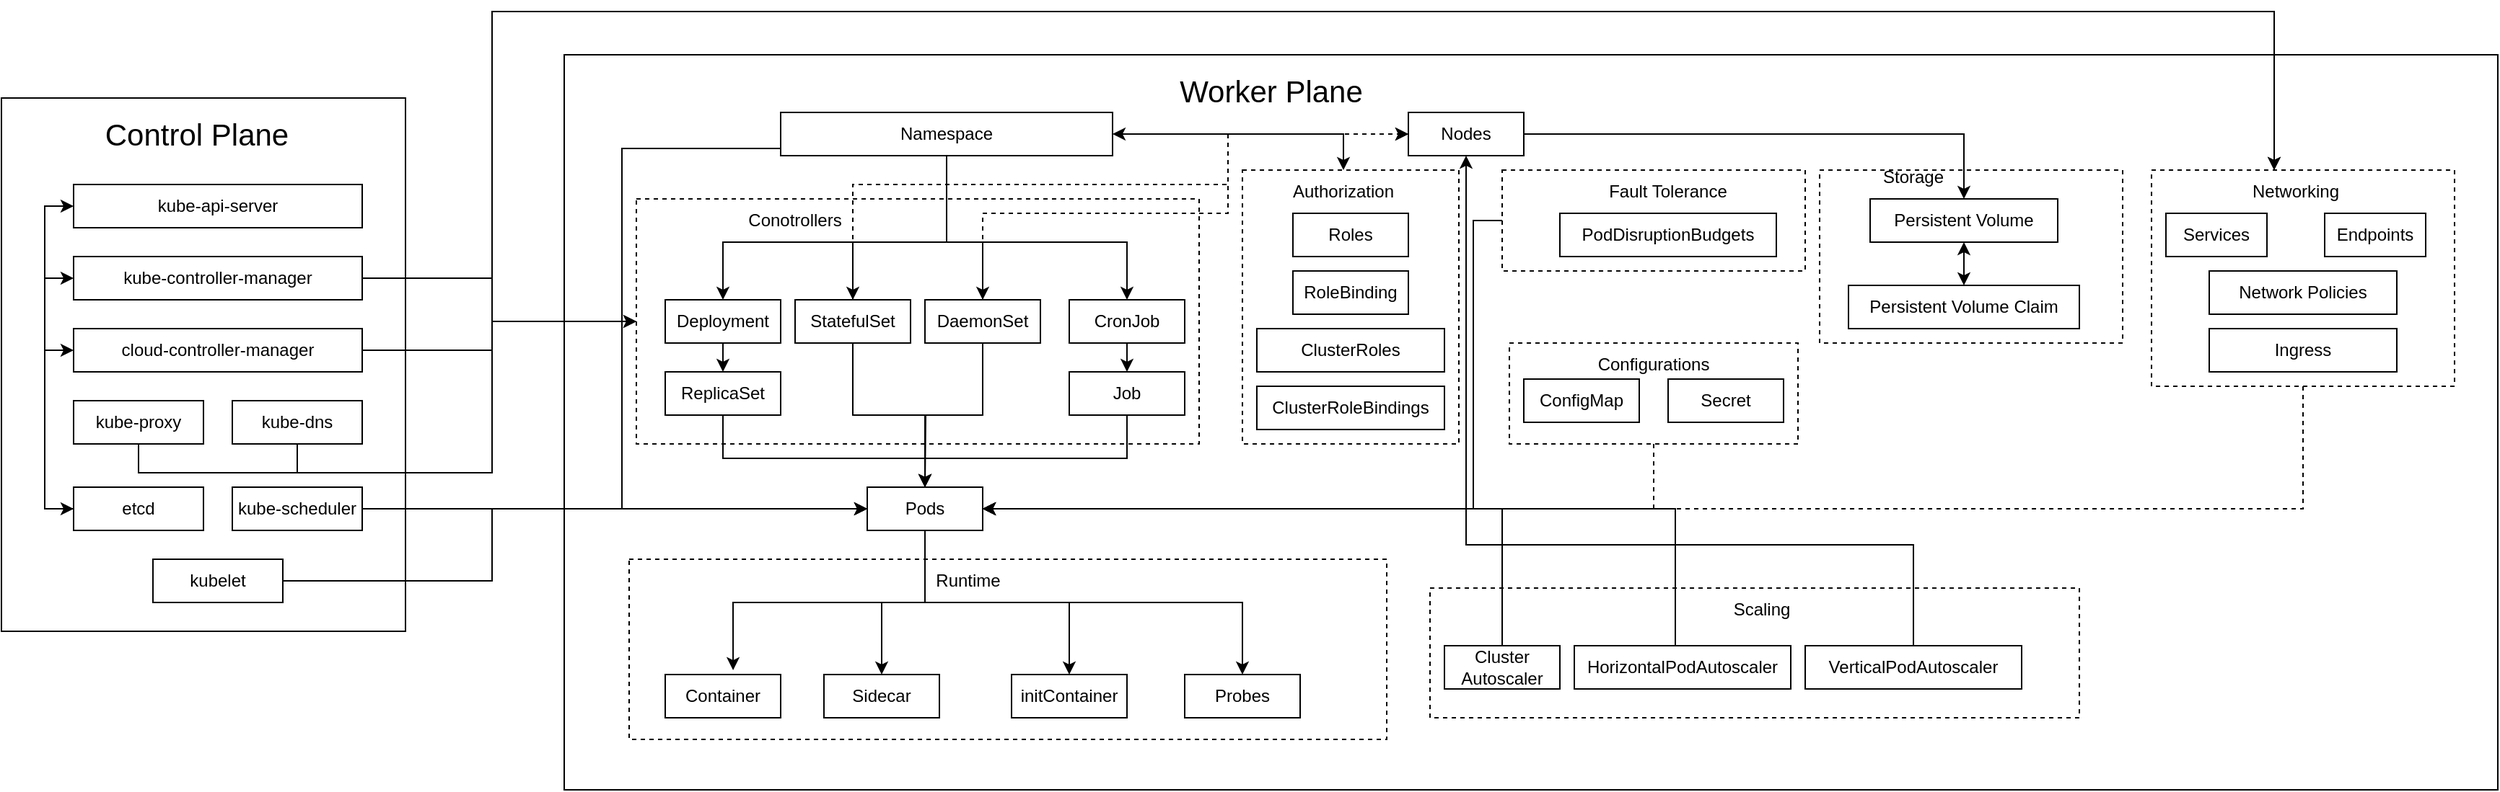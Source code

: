 <mxfile version="21.7.2" type="device">
  <diagram name="Page-1" id="p03gnZshj69oHEGK2yCF">
    <mxGraphModel dx="1804" dy="1722" grid="1" gridSize="10" guides="1" tooltips="1" connect="1" arrows="1" fold="1" page="1" pageScale="1" pageWidth="850" pageHeight="1100" math="0" shadow="0">
      <root>
        <mxCell id="0" />
        <mxCell id="1" parent="0" />
        <mxCell id="ljSAuXmUNwxbx2FRJAMX-12" value="" style="rounded=0;whiteSpace=wrap;html=1;" parent="1" vertex="1">
          <mxGeometry x="380" width="1340" height="510" as="geometry" />
        </mxCell>
        <mxCell id="ljSAuXmUNwxbx2FRJAMX-68" value="" style="rounded=0;whiteSpace=wrap;html=1;dashed=1;" parent="1" vertex="1">
          <mxGeometry x="430" y="100" width="390" height="170" as="geometry" />
        </mxCell>
        <mxCell id="ljSAuXmUNwxbx2FRJAMX-65" value="" style="rounded=0;whiteSpace=wrap;html=1;dashed=1;" parent="1" vertex="1">
          <mxGeometry x="425" y="350" width="525" height="125" as="geometry" />
        </mxCell>
        <mxCell id="ljSAuXmUNwxbx2FRJAMX-63" value="" style="rounded=0;whiteSpace=wrap;html=1;dashed=1;" parent="1" vertex="1">
          <mxGeometry x="1250" y="80" width="210" height="120" as="geometry" />
        </mxCell>
        <mxCell id="ljCUjwwDBVnxh_8UBwRJ-18" style="edgeStyle=orthogonalEdgeStyle;rounded=0;orthogonalLoop=1;jettySize=auto;html=1;exitX=0.5;exitY=1;exitDx=0;exitDy=0;entryX=1;entryY=0.5;entryDx=0;entryDy=0;dashed=1;" edge="1" parent="1" source="ljSAuXmUNwxbx2FRJAMX-61" target="ljSAuXmUNwxbx2FRJAMX-21">
          <mxGeometry relative="1" as="geometry" />
        </mxCell>
        <mxCell id="ljSAuXmUNwxbx2FRJAMX-61" value="" style="rounded=0;whiteSpace=wrap;html=1;dashed=1;" parent="1" vertex="1">
          <mxGeometry x="1035" y="200" width="200" height="70" as="geometry" />
        </mxCell>
        <mxCell id="ljSAuXmUNwxbx2FRJAMX-1" value="C" style="rounded=0;whiteSpace=wrap;html=1;" parent="1" vertex="1">
          <mxGeometry x="-10" y="30" width="280" height="370" as="geometry" />
        </mxCell>
        <mxCell id="ljSAuXmUNwxbx2FRJAMX-2" value="kube-api-server" style="rounded=0;whiteSpace=wrap;html=1;" parent="1" vertex="1">
          <mxGeometry x="40" y="90" width="200" height="30" as="geometry" />
        </mxCell>
        <mxCell id="ljCUjwwDBVnxh_8UBwRJ-32" style="edgeStyle=orthogonalEdgeStyle;rounded=0;orthogonalLoop=1;jettySize=auto;html=1;exitX=0.5;exitY=1;exitDx=0;exitDy=0;entryX=0.25;entryY=0;entryDx=0;entryDy=0;" edge="1" parent="1" source="ljSAuXmUNwxbx2FRJAMX-4" target="ljCUjwwDBVnxh_8UBwRJ-15">
          <mxGeometry relative="1" as="geometry">
            <Array as="points">
              <mxPoint x="195" y="290" />
              <mxPoint x="330" y="290" />
              <mxPoint x="330" y="-30" />
              <mxPoint x="1565" y="-30" />
            </Array>
          </mxGeometry>
        </mxCell>
        <mxCell id="ljSAuXmUNwxbx2FRJAMX-4" value="kube-dns" style="rounded=0;whiteSpace=wrap;html=1;" parent="1" vertex="1">
          <mxGeometry x="150" y="240" width="90" height="30" as="geometry" />
        </mxCell>
        <mxCell id="ljSAuXmUNwxbx2FRJAMX-5" value="kube-scheduler" style="rounded=0;whiteSpace=wrap;html=1;" parent="1" vertex="1">
          <mxGeometry x="150" y="300" width="90" height="30" as="geometry" />
        </mxCell>
        <mxCell id="ljSAuXmUNwxbx2FRJAMX-37" style="edgeStyle=orthogonalEdgeStyle;rounded=0;orthogonalLoop=1;jettySize=auto;html=1;exitX=1;exitY=0.5;exitDx=0;exitDy=0;entryX=0;entryY=0.5;entryDx=0;entryDy=0;" parent="1" source="ljSAuXmUNwxbx2FRJAMX-5" target="ljSAuXmUNwxbx2FRJAMX-21" edge="1">
          <mxGeometry relative="1" as="geometry">
            <Array as="points">
              <mxPoint x="240" y="315" />
            </Array>
          </mxGeometry>
        </mxCell>
        <mxCell id="ljCUjwwDBVnxh_8UBwRJ-31" style="edgeStyle=orthogonalEdgeStyle;rounded=0;orthogonalLoop=1;jettySize=auto;html=1;exitX=0.5;exitY=1;exitDx=0;exitDy=0;entryX=0.25;entryY=0;entryDx=0;entryDy=0;" edge="1" parent="1" source="ljSAuXmUNwxbx2FRJAMX-6" target="ljCUjwwDBVnxh_8UBwRJ-15">
          <mxGeometry relative="1" as="geometry">
            <Array as="points">
              <mxPoint x="85" y="290" />
              <mxPoint x="330" y="290" />
              <mxPoint x="330" y="-30" />
              <mxPoint x="1565" y="-30" />
            </Array>
          </mxGeometry>
        </mxCell>
        <mxCell id="ljSAuXmUNwxbx2FRJAMX-6" value="kube-proxy" style="rounded=0;whiteSpace=wrap;html=1;" parent="1" vertex="1">
          <mxGeometry x="40" y="240" width="90" height="30" as="geometry" />
        </mxCell>
        <mxCell id="ljCUjwwDBVnxh_8UBwRJ-27" style="edgeStyle=orthogonalEdgeStyle;rounded=0;orthogonalLoop=1;jettySize=auto;html=1;exitX=0;exitY=0.5;exitDx=0;exitDy=0;entryX=0;entryY=0.5;entryDx=0;entryDy=0;" edge="1" parent="1" source="ljSAuXmUNwxbx2FRJAMX-7" target="ljSAuXmUNwxbx2FRJAMX-8">
          <mxGeometry relative="1" as="geometry" />
        </mxCell>
        <mxCell id="ljCUjwwDBVnxh_8UBwRJ-28" style="edgeStyle=orthogonalEdgeStyle;rounded=0;orthogonalLoop=1;jettySize=auto;html=1;exitX=0;exitY=0.5;exitDx=0;exitDy=0;entryX=0;entryY=0.5;entryDx=0;entryDy=0;" edge="1" parent="1" source="ljSAuXmUNwxbx2FRJAMX-7" target="ljSAuXmUNwxbx2FRJAMX-9">
          <mxGeometry relative="1" as="geometry" />
        </mxCell>
        <mxCell id="ljCUjwwDBVnxh_8UBwRJ-30" style="edgeStyle=orthogonalEdgeStyle;rounded=0;orthogonalLoop=1;jettySize=auto;html=1;exitX=0;exitY=0.5;exitDx=0;exitDy=0;entryX=0;entryY=0.5;entryDx=0;entryDy=0;startArrow=classic;startFill=1;" edge="1" parent="1" source="ljSAuXmUNwxbx2FRJAMX-7" target="ljSAuXmUNwxbx2FRJAMX-2">
          <mxGeometry relative="1" as="geometry" />
        </mxCell>
        <mxCell id="ljSAuXmUNwxbx2FRJAMX-7" value="etcd" style="rounded=0;whiteSpace=wrap;html=1;" parent="1" vertex="1">
          <mxGeometry x="40" y="300" width="90" height="30" as="geometry" />
        </mxCell>
        <mxCell id="ljCUjwwDBVnxh_8UBwRJ-25" style="edgeStyle=orthogonalEdgeStyle;rounded=0;orthogonalLoop=1;jettySize=auto;html=1;exitX=1;exitY=0.5;exitDx=0;exitDy=0;entryX=0;entryY=0.5;entryDx=0;entryDy=0;" edge="1" parent="1" source="ljSAuXmUNwxbx2FRJAMX-8" target="ljSAuXmUNwxbx2FRJAMX-68">
          <mxGeometry relative="1" as="geometry">
            <Array as="points">
              <mxPoint x="330" y="155" />
              <mxPoint x="330" y="185" />
            </Array>
          </mxGeometry>
        </mxCell>
        <mxCell id="ljSAuXmUNwxbx2FRJAMX-8" value="kube-controller-manager" style="rounded=0;whiteSpace=wrap;html=1;" parent="1" vertex="1">
          <mxGeometry x="40" y="140" width="200" height="30" as="geometry" />
        </mxCell>
        <mxCell id="ljCUjwwDBVnxh_8UBwRJ-26" style="edgeStyle=orthogonalEdgeStyle;rounded=0;orthogonalLoop=1;jettySize=auto;html=1;exitX=1;exitY=0.5;exitDx=0;exitDy=0;entryX=0;entryY=0.5;entryDx=0;entryDy=0;" edge="1" parent="1" source="ljSAuXmUNwxbx2FRJAMX-9" target="ljSAuXmUNwxbx2FRJAMX-68">
          <mxGeometry relative="1" as="geometry">
            <Array as="points">
              <mxPoint x="330" y="205" />
              <mxPoint x="330" y="185" />
            </Array>
          </mxGeometry>
        </mxCell>
        <mxCell id="ljSAuXmUNwxbx2FRJAMX-9" value="cloud-controller-manager" style="rounded=0;whiteSpace=wrap;html=1;" parent="1" vertex="1">
          <mxGeometry x="40" y="190" width="200" height="30" as="geometry" />
        </mxCell>
        <mxCell id="ljSAuXmUNwxbx2FRJAMX-38" style="edgeStyle=orthogonalEdgeStyle;rounded=0;orthogonalLoop=1;jettySize=auto;html=1;exitX=1;exitY=0.5;exitDx=0;exitDy=0;entryX=0;entryY=0.5;entryDx=0;entryDy=0;" parent="1" source="ljSAuXmUNwxbx2FRJAMX-10" target="ljSAuXmUNwxbx2FRJAMX-21" edge="1">
          <mxGeometry relative="1" as="geometry">
            <Array as="points">
              <mxPoint x="330" y="365" />
              <mxPoint x="330" y="315" />
            </Array>
          </mxGeometry>
        </mxCell>
        <mxCell id="ljSAuXmUNwxbx2FRJAMX-10" value="kubelet" style="rounded=0;whiteSpace=wrap;html=1;" parent="1" vertex="1">
          <mxGeometry x="95" y="350" width="90" height="30" as="geometry" />
        </mxCell>
        <mxCell id="ljSAuXmUNwxbx2FRJAMX-55" style="edgeStyle=orthogonalEdgeStyle;rounded=0;orthogonalLoop=1;jettySize=auto;html=1;exitX=0.5;exitY=1;exitDx=0;exitDy=0;" parent="1" source="ljSAuXmUNwxbx2FRJAMX-14" target="ljSAuXmUNwxbx2FRJAMX-16" edge="1">
          <mxGeometry relative="1" as="geometry">
            <Array as="points">
              <mxPoint x="645" y="130" />
              <mxPoint x="490" y="130" />
            </Array>
          </mxGeometry>
        </mxCell>
        <mxCell id="ljSAuXmUNwxbx2FRJAMX-60" style="edgeStyle=orthogonalEdgeStyle;rounded=0;orthogonalLoop=1;jettySize=auto;html=1;exitX=0;exitY=0.5;exitDx=0;exitDy=0;entryX=0;entryY=0.5;entryDx=0;entryDy=0;" parent="1" source="ljSAuXmUNwxbx2FRJAMX-14" target="ljSAuXmUNwxbx2FRJAMX-21" edge="1">
          <mxGeometry relative="1" as="geometry">
            <Array as="points">
              <mxPoint x="420" y="65" />
              <mxPoint x="420" y="315" />
            </Array>
          </mxGeometry>
        </mxCell>
        <mxCell id="ljSAuXmUNwxbx2FRJAMX-90" style="edgeStyle=orthogonalEdgeStyle;rounded=0;orthogonalLoop=1;jettySize=auto;html=1;exitX=0.5;exitY=1;exitDx=0;exitDy=0;entryX=0.5;entryY=0;entryDx=0;entryDy=0;" parent="1" source="ljSAuXmUNwxbx2FRJAMX-14" target="ljSAuXmUNwxbx2FRJAMX-18" edge="1">
          <mxGeometry relative="1" as="geometry">
            <Array as="points">
              <mxPoint x="645" y="130" />
              <mxPoint x="580" y="130" />
            </Array>
          </mxGeometry>
        </mxCell>
        <mxCell id="ljSAuXmUNwxbx2FRJAMX-91" style="edgeStyle=orthogonalEdgeStyle;rounded=0;orthogonalLoop=1;jettySize=auto;html=1;exitX=0.5;exitY=1;exitDx=0;exitDy=0;entryX=0.5;entryY=0;entryDx=0;entryDy=0;" parent="1" source="ljSAuXmUNwxbx2FRJAMX-14" target="ljSAuXmUNwxbx2FRJAMX-19" edge="1">
          <mxGeometry relative="1" as="geometry">
            <Array as="points">
              <mxPoint x="645" y="130" />
              <mxPoint x="670" y="130" />
            </Array>
          </mxGeometry>
        </mxCell>
        <mxCell id="ljSAuXmUNwxbx2FRJAMX-98" style="edgeStyle=orthogonalEdgeStyle;rounded=0;orthogonalLoop=1;jettySize=auto;html=1;exitX=0.5;exitY=1;exitDx=0;exitDy=0;entryX=0.5;entryY=0;entryDx=0;entryDy=0;" parent="1" source="ljSAuXmUNwxbx2FRJAMX-14" target="ljSAuXmUNwxbx2FRJAMX-92" edge="1">
          <mxGeometry relative="1" as="geometry">
            <Array as="points">
              <mxPoint x="645" y="130" />
              <mxPoint x="770" y="130" />
            </Array>
          </mxGeometry>
        </mxCell>
        <mxCell id="ljCUjwwDBVnxh_8UBwRJ-24" style="edgeStyle=orthogonalEdgeStyle;rounded=0;orthogonalLoop=1;jettySize=auto;html=1;exitX=1;exitY=0.5;exitDx=0;exitDy=0;entryX=0.5;entryY=0;entryDx=0;entryDy=0;startArrow=classic;startFill=1;" edge="1" parent="1" source="ljSAuXmUNwxbx2FRJAMX-14" target="ljSAuXmUNwxbx2FRJAMX-89">
          <mxGeometry relative="1" as="geometry" />
        </mxCell>
        <mxCell id="ljSAuXmUNwxbx2FRJAMX-14" value="Namespace" style="rounded=0;whiteSpace=wrap;html=1;" parent="1" vertex="1">
          <mxGeometry x="530" y="40" width="230" height="30" as="geometry" />
        </mxCell>
        <mxCell id="ljSAuXmUNwxbx2FRJAMX-33" style="edgeStyle=orthogonalEdgeStyle;rounded=0;orthogonalLoop=1;jettySize=auto;html=1;exitX=0.5;exitY=1;exitDx=0;exitDy=0;entryX=0.5;entryY=0;entryDx=0;entryDy=0;" parent="1" source="ljSAuXmUNwxbx2FRJAMX-16" target="ljSAuXmUNwxbx2FRJAMX-20" edge="1">
          <mxGeometry relative="1" as="geometry" />
        </mxCell>
        <mxCell id="ljSAuXmUNwxbx2FRJAMX-16" value="Deployment" style="rounded=0;whiteSpace=wrap;html=1;" parent="1" vertex="1">
          <mxGeometry x="450" y="170" width="80" height="30" as="geometry" />
        </mxCell>
        <mxCell id="ljSAuXmUNwxbx2FRJAMX-35" style="edgeStyle=orthogonalEdgeStyle;rounded=0;orthogonalLoop=1;jettySize=auto;html=1;exitX=0.5;exitY=1;exitDx=0;exitDy=0;entryX=0.5;entryY=0;entryDx=0;entryDy=0;" parent="1" source="ljSAuXmUNwxbx2FRJAMX-18" target="ljSAuXmUNwxbx2FRJAMX-21" edge="1">
          <mxGeometry relative="1" as="geometry">
            <mxPoint x="600" y="310" as="targetPoint" />
          </mxGeometry>
        </mxCell>
        <mxCell id="ljCUjwwDBVnxh_8UBwRJ-23" style="edgeStyle=orthogonalEdgeStyle;rounded=0;orthogonalLoop=1;jettySize=auto;html=1;exitX=0.5;exitY=0;exitDx=0;exitDy=0;entryX=0;entryY=0.5;entryDx=0;entryDy=0;dashed=1;" edge="1" parent="1" source="ljSAuXmUNwxbx2FRJAMX-18" target="ljSAuXmUNwxbx2FRJAMX-43">
          <mxGeometry relative="1" as="geometry">
            <Array as="points">
              <mxPoint x="580" y="90" />
              <mxPoint x="840" y="90" />
              <mxPoint x="840" y="55" />
            </Array>
          </mxGeometry>
        </mxCell>
        <mxCell id="ljSAuXmUNwxbx2FRJAMX-18" value="StatefulSet" style="rounded=0;whiteSpace=wrap;html=1;" parent="1" vertex="1">
          <mxGeometry x="540" y="170" width="80" height="30" as="geometry" />
        </mxCell>
        <mxCell id="ljSAuXmUNwxbx2FRJAMX-95" style="edgeStyle=orthogonalEdgeStyle;rounded=0;orthogonalLoop=1;jettySize=auto;html=1;exitX=0.5;exitY=1;exitDx=0;exitDy=0;" parent="1" source="ljSAuXmUNwxbx2FRJAMX-19" edge="1">
          <mxGeometry relative="1" as="geometry">
            <mxPoint x="630" y="300" as="targetPoint" />
          </mxGeometry>
        </mxCell>
        <mxCell id="ljSAuXmUNwxbx2FRJAMX-19" value="DaemonSet" style="rounded=0;whiteSpace=wrap;html=1;" parent="1" vertex="1">
          <mxGeometry x="630" y="170" width="80" height="30" as="geometry" />
        </mxCell>
        <mxCell id="ljSAuXmUNwxbx2FRJAMX-32" style="edgeStyle=orthogonalEdgeStyle;rounded=0;orthogonalLoop=1;jettySize=auto;html=1;exitX=0.5;exitY=1;exitDx=0;exitDy=0;entryX=0.5;entryY=0;entryDx=0;entryDy=0;" parent="1" source="ljSAuXmUNwxbx2FRJAMX-20" target="ljSAuXmUNwxbx2FRJAMX-21" edge="1">
          <mxGeometry relative="1" as="geometry">
            <mxPoint x="600" y="310" as="targetPoint" />
            <Array as="points">
              <mxPoint x="490" y="280" />
              <mxPoint x="630" y="280" />
            </Array>
          </mxGeometry>
        </mxCell>
        <mxCell id="ljSAuXmUNwxbx2FRJAMX-20" value="ReplicaSet" style="rounded=0;whiteSpace=wrap;html=1;" parent="1" vertex="1">
          <mxGeometry x="450" y="220" width="80" height="30" as="geometry" />
        </mxCell>
        <mxCell id="ljSAuXmUNwxbx2FRJAMX-39" style="edgeStyle=orthogonalEdgeStyle;rounded=0;orthogonalLoop=1;jettySize=auto;html=1;exitX=0.5;exitY=1;exitDx=0;exitDy=0;entryX=0.588;entryY=-0.1;entryDx=0;entryDy=0;entryPerimeter=0;" parent="1" source="ljSAuXmUNwxbx2FRJAMX-21" target="ljSAuXmUNwxbx2FRJAMX-22" edge="1">
          <mxGeometry relative="1" as="geometry" />
        </mxCell>
        <mxCell id="ljSAuXmUNwxbx2FRJAMX-40" style="edgeStyle=orthogonalEdgeStyle;rounded=0;orthogonalLoop=1;jettySize=auto;html=1;exitX=0.5;exitY=1;exitDx=0;exitDy=0;entryX=0.5;entryY=0;entryDx=0;entryDy=0;" parent="1" source="ljSAuXmUNwxbx2FRJAMX-21" target="ljSAuXmUNwxbx2FRJAMX-23" edge="1">
          <mxGeometry relative="1" as="geometry" />
        </mxCell>
        <mxCell id="ljSAuXmUNwxbx2FRJAMX-41" style="edgeStyle=orthogonalEdgeStyle;rounded=0;orthogonalLoop=1;jettySize=auto;html=1;exitX=0.5;exitY=1;exitDx=0;exitDy=0;entryX=0.5;entryY=0;entryDx=0;entryDy=0;" parent="1" source="ljSAuXmUNwxbx2FRJAMX-21" target="ljSAuXmUNwxbx2FRJAMX-24" edge="1">
          <mxGeometry relative="1" as="geometry" />
        </mxCell>
        <mxCell id="ljSAuXmUNwxbx2FRJAMX-42" style="edgeStyle=orthogonalEdgeStyle;rounded=0;orthogonalLoop=1;jettySize=auto;html=1;exitX=0.5;exitY=1;exitDx=0;exitDy=0;" parent="1" source="ljSAuXmUNwxbx2FRJAMX-21" target="ljSAuXmUNwxbx2FRJAMX-25" edge="1">
          <mxGeometry relative="1" as="geometry" />
        </mxCell>
        <mxCell id="ljSAuXmUNwxbx2FRJAMX-21" value="Pods" style="rounded=0;whiteSpace=wrap;html=1;" parent="1" vertex="1">
          <mxGeometry x="590" y="300" width="80" height="30" as="geometry" />
        </mxCell>
        <mxCell id="ljSAuXmUNwxbx2FRJAMX-22" value="Container" style="rounded=0;whiteSpace=wrap;html=1;" parent="1" vertex="1">
          <mxGeometry x="450" y="430" width="80" height="30" as="geometry" />
        </mxCell>
        <mxCell id="ljSAuXmUNwxbx2FRJAMX-23" value="Sidecar" style="rounded=0;whiteSpace=wrap;html=1;" parent="1" vertex="1">
          <mxGeometry x="560" y="430" width="80" height="30" as="geometry" />
        </mxCell>
        <mxCell id="ljSAuXmUNwxbx2FRJAMX-24" value="initContainer" style="rounded=0;whiteSpace=wrap;html=1;" parent="1" vertex="1">
          <mxGeometry x="690" y="430" width="80" height="30" as="geometry" />
        </mxCell>
        <mxCell id="ljSAuXmUNwxbx2FRJAMX-25" value="Probes" style="rounded=0;whiteSpace=wrap;html=1;" parent="1" vertex="1">
          <mxGeometry x="810" y="430" width="80" height="30" as="geometry" />
        </mxCell>
        <mxCell id="ljSAuXmUNwxbx2FRJAMX-26" value="ConfigMap" style="rounded=0;whiteSpace=wrap;html=1;" parent="1" vertex="1">
          <mxGeometry x="1045" y="225" width="80" height="30" as="geometry" />
        </mxCell>
        <mxCell id="ljSAuXmUNwxbx2FRJAMX-27" value="Secret" style="rounded=0;whiteSpace=wrap;html=1;" parent="1" vertex="1">
          <mxGeometry x="1145" y="225" width="80" height="30" as="geometry" />
        </mxCell>
        <mxCell id="ljSAuXmUNwxbx2FRJAMX-50" style="edgeStyle=orthogonalEdgeStyle;rounded=0;orthogonalLoop=1;jettySize=auto;html=1;exitX=1;exitY=0.5;exitDx=0;exitDy=0;entryX=0.5;entryY=0;entryDx=0;entryDy=0;" parent="1" source="ljSAuXmUNwxbx2FRJAMX-43" target="ljSAuXmUNwxbx2FRJAMX-48" edge="1">
          <mxGeometry relative="1" as="geometry" />
        </mxCell>
        <mxCell id="ljSAuXmUNwxbx2FRJAMX-43" value="Nodes" style="rounded=0;whiteSpace=wrap;html=1;" parent="1" vertex="1">
          <mxGeometry x="965" y="40" width="80" height="30" as="geometry" />
        </mxCell>
        <mxCell id="ljSAuXmUNwxbx2FRJAMX-45" value="&lt;font style=&quot;font-size: 21px;&quot;&gt;Control Plane&lt;/font&gt;" style="text;html=1;strokeColor=none;fillColor=none;align=center;verticalAlign=middle;whiteSpace=wrap;rounded=0;" parent="1" vertex="1">
          <mxGeometry x="52.5" y="40" width="145" height="30" as="geometry" />
        </mxCell>
        <mxCell id="ljSAuXmUNwxbx2FRJAMX-47" value="&lt;font style=&quot;font-size: 21px;&quot;&gt;Worker Plane&lt;/font&gt;" style="text;html=1;strokeColor=none;fillColor=none;align=center;verticalAlign=middle;whiteSpace=wrap;rounded=0;" parent="1" vertex="1">
          <mxGeometry x="790" y="10" width="160" height="30" as="geometry" />
        </mxCell>
        <mxCell id="ljSAuXmUNwxbx2FRJAMX-52" style="edgeStyle=orthogonalEdgeStyle;rounded=0;orthogonalLoop=1;jettySize=auto;html=1;exitX=0.5;exitY=1;exitDx=0;exitDy=0;entryX=0.5;entryY=0;entryDx=0;entryDy=0;startArrow=classic;startFill=1;" parent="1" source="ljSAuXmUNwxbx2FRJAMX-48" target="ljSAuXmUNwxbx2FRJAMX-51" edge="1">
          <mxGeometry relative="1" as="geometry" />
        </mxCell>
        <mxCell id="ljSAuXmUNwxbx2FRJAMX-48" value="Persistent Volume" style="rounded=0;whiteSpace=wrap;html=1;" parent="1" vertex="1">
          <mxGeometry x="1285" y="100" width="130" height="30" as="geometry" />
        </mxCell>
        <mxCell id="ljSAuXmUNwxbx2FRJAMX-51" value="Persistent Volume Claim" style="rounded=0;whiteSpace=wrap;html=1;" parent="1" vertex="1">
          <mxGeometry x="1270" y="160" width="160" height="30" as="geometry" />
        </mxCell>
        <mxCell id="ljSAuXmUNwxbx2FRJAMX-62" value="Configurations" style="text;html=1;strokeColor=none;fillColor=none;align=center;verticalAlign=middle;whiteSpace=wrap;rounded=0;" parent="1" vertex="1">
          <mxGeometry x="1105" y="200" width="60" height="30" as="geometry" />
        </mxCell>
        <mxCell id="ljSAuXmUNwxbx2FRJAMX-64" value="Storage" style="text;html=1;strokeColor=none;fillColor=none;align=center;verticalAlign=middle;whiteSpace=wrap;rounded=0;" parent="1" vertex="1">
          <mxGeometry x="1285" y="70" width="60" height="30" as="geometry" />
        </mxCell>
        <mxCell id="ljSAuXmUNwxbx2FRJAMX-67" value="Runtime" style="text;html=1;strokeColor=none;fillColor=none;align=center;verticalAlign=middle;whiteSpace=wrap;rounded=0;" parent="1" vertex="1">
          <mxGeometry x="630" y="350" width="60" height="30" as="geometry" />
        </mxCell>
        <mxCell id="ljSAuXmUNwxbx2FRJAMX-73" value="Conotrollers" style="text;html=1;strokeColor=none;fillColor=none;align=center;verticalAlign=middle;whiteSpace=wrap;rounded=0;" parent="1" vertex="1">
          <mxGeometry x="510" y="100" width="60" height="30" as="geometry" />
        </mxCell>
        <mxCell id="ljSAuXmUNwxbx2FRJAMX-75" value="" style="rounded=0;whiteSpace=wrap;html=1;dashed=1;" parent="1" vertex="1">
          <mxGeometry x="980" y="370" width="450" height="90" as="geometry" />
        </mxCell>
        <mxCell id="ljSAuXmUNwxbx2FRJAMX-76" value="Scaling" style="text;html=1;strokeColor=none;fillColor=none;align=center;verticalAlign=middle;whiteSpace=wrap;rounded=0;" parent="1" vertex="1">
          <mxGeometry x="1180" y="370" width="60" height="30" as="geometry" />
        </mxCell>
        <mxCell id="ljCUjwwDBVnxh_8UBwRJ-1" style="edgeStyle=orthogonalEdgeStyle;rounded=0;orthogonalLoop=1;jettySize=auto;html=1;entryX=1;entryY=0.5;entryDx=0;entryDy=0;exitX=0.5;exitY=0;exitDx=0;exitDy=0;" edge="1" parent="1" source="ljSAuXmUNwxbx2FRJAMX-78" target="ljSAuXmUNwxbx2FRJAMX-21">
          <mxGeometry relative="1" as="geometry">
            <Array as="points">
              <mxPoint x="1030" y="315" />
            </Array>
          </mxGeometry>
        </mxCell>
        <mxCell id="ljSAuXmUNwxbx2FRJAMX-78" value="Cluster Autoscaler" style="rounded=0;whiteSpace=wrap;html=1;" parent="1" vertex="1">
          <mxGeometry x="990" y="410" width="80" height="30" as="geometry" />
        </mxCell>
        <mxCell id="ljCUjwwDBVnxh_8UBwRJ-2" style="edgeStyle=orthogonalEdgeStyle;rounded=0;orthogonalLoop=1;jettySize=auto;html=1;entryX=1;entryY=0.5;entryDx=0;entryDy=0;" edge="1" parent="1" source="ljSAuXmUNwxbx2FRJAMX-79" target="ljSAuXmUNwxbx2FRJAMX-21">
          <mxGeometry relative="1" as="geometry">
            <Array as="points">
              <mxPoint x="1150" y="315" />
            </Array>
          </mxGeometry>
        </mxCell>
        <mxCell id="ljSAuXmUNwxbx2FRJAMX-79" value="HorizontalPodAutoscaler" style="rounded=0;whiteSpace=wrap;html=1;" parent="1" vertex="1">
          <mxGeometry x="1080" y="410" width="150" height="30" as="geometry" />
        </mxCell>
        <mxCell id="ljCUjwwDBVnxh_8UBwRJ-20" style="edgeStyle=orthogonalEdgeStyle;rounded=0;orthogonalLoop=1;jettySize=auto;html=1;exitX=0.5;exitY=0;exitDx=0;exitDy=0;entryX=0.5;entryY=1;entryDx=0;entryDy=0;" edge="1" parent="1" source="ljSAuXmUNwxbx2FRJAMX-80" target="ljSAuXmUNwxbx2FRJAMX-43">
          <mxGeometry relative="1" as="geometry">
            <Array as="points">
              <mxPoint x="1315" y="340" />
              <mxPoint x="1005" y="340" />
            </Array>
          </mxGeometry>
        </mxCell>
        <mxCell id="ljSAuXmUNwxbx2FRJAMX-80" value="VerticalPodAutoscaler" style="rounded=0;whiteSpace=wrap;html=1;" parent="1" vertex="1">
          <mxGeometry x="1240" y="410" width="150" height="30" as="geometry" />
        </mxCell>
        <mxCell id="ljCUjwwDBVnxh_8UBwRJ-21" style="edgeStyle=orthogonalEdgeStyle;rounded=0;orthogonalLoop=1;jettySize=auto;html=1;exitX=0;exitY=0.5;exitDx=0;exitDy=0;entryX=1;entryY=0.5;entryDx=0;entryDy=0;" edge="1" parent="1" source="ljSAuXmUNwxbx2FRJAMX-81" target="ljSAuXmUNwxbx2FRJAMX-21">
          <mxGeometry relative="1" as="geometry">
            <Array as="points">
              <mxPoint x="1010" y="115" />
              <mxPoint x="1010" y="315" />
            </Array>
          </mxGeometry>
        </mxCell>
        <mxCell id="ljSAuXmUNwxbx2FRJAMX-81" value="" style="rounded=0;whiteSpace=wrap;html=1;dashed=1;" parent="1" vertex="1">
          <mxGeometry x="1030" y="80" width="210" height="70" as="geometry" />
        </mxCell>
        <mxCell id="ljSAuXmUNwxbx2FRJAMX-82" value="Fault Tolerance" style="text;html=1;strokeColor=none;fillColor=none;align=center;verticalAlign=middle;whiteSpace=wrap;rounded=0;" parent="1" vertex="1">
          <mxGeometry x="1090" y="80" width="110" height="30" as="geometry" />
        </mxCell>
        <mxCell id="ljSAuXmUNwxbx2FRJAMX-83" value="PodDisruptionBudgets" style="rounded=0;whiteSpace=wrap;html=1;" parent="1" vertex="1">
          <mxGeometry x="1070" y="110" width="150" height="30" as="geometry" />
        </mxCell>
        <mxCell id="ljSAuXmUNwxbx2FRJAMX-84" value="" style="rounded=0;whiteSpace=wrap;html=1;dashed=1;" parent="1" vertex="1">
          <mxGeometry x="850" y="80" width="150" height="190" as="geometry" />
        </mxCell>
        <mxCell id="ljSAuXmUNwxbx2FRJAMX-85" value="ClusterRoleBindings" style="rounded=0;whiteSpace=wrap;html=1;" parent="1" vertex="1">
          <mxGeometry x="860" y="230" width="130" height="30" as="geometry" />
        </mxCell>
        <mxCell id="ljSAuXmUNwxbx2FRJAMX-86" value="ClusterRoles" style="rounded=0;whiteSpace=wrap;html=1;" parent="1" vertex="1">
          <mxGeometry x="860" y="190" width="130" height="30" as="geometry" />
        </mxCell>
        <mxCell id="ljSAuXmUNwxbx2FRJAMX-87" value="RoleBinding" style="rounded=0;whiteSpace=wrap;html=1;" parent="1" vertex="1">
          <mxGeometry x="885" y="150" width="80" height="30" as="geometry" />
        </mxCell>
        <mxCell id="ljSAuXmUNwxbx2FRJAMX-88" value="Roles" style="rounded=0;whiteSpace=wrap;html=1;" parent="1" vertex="1">
          <mxGeometry x="885" y="110" width="80" height="30" as="geometry" />
        </mxCell>
        <mxCell id="ljSAuXmUNwxbx2FRJAMX-89" value="Authorization" style="text;html=1;strokeColor=none;fillColor=none;align=center;verticalAlign=middle;whiteSpace=wrap;rounded=0;" parent="1" vertex="1">
          <mxGeometry x="890" y="80" width="60" height="30" as="geometry" />
        </mxCell>
        <mxCell id="ljSAuXmUNwxbx2FRJAMX-97" style="edgeStyle=orthogonalEdgeStyle;rounded=0;orthogonalLoop=1;jettySize=auto;html=1;exitX=0.5;exitY=1;exitDx=0;exitDy=0;entryX=0.5;entryY=0;entryDx=0;entryDy=0;" parent="1" source="ljSAuXmUNwxbx2FRJAMX-92" target="ljSAuXmUNwxbx2FRJAMX-93" edge="1">
          <mxGeometry relative="1" as="geometry" />
        </mxCell>
        <mxCell id="ljSAuXmUNwxbx2FRJAMX-92" value="CronJob" style="rounded=0;whiteSpace=wrap;html=1;" parent="1" vertex="1">
          <mxGeometry x="730" y="170" width="80" height="30" as="geometry" />
        </mxCell>
        <mxCell id="ljSAuXmUNwxbx2FRJAMX-94" style="edgeStyle=orthogonalEdgeStyle;rounded=0;orthogonalLoop=1;jettySize=auto;html=1;exitX=0.5;exitY=1;exitDx=0;exitDy=0;" parent="1" source="ljSAuXmUNwxbx2FRJAMX-93" edge="1">
          <mxGeometry relative="1" as="geometry">
            <mxPoint x="630" y="300" as="targetPoint" />
            <Array as="points">
              <mxPoint x="770" y="280" />
              <mxPoint x="630" y="280" />
            </Array>
          </mxGeometry>
        </mxCell>
        <mxCell id="ljSAuXmUNwxbx2FRJAMX-93" value="Job" style="rounded=0;whiteSpace=wrap;html=1;" parent="1" vertex="1">
          <mxGeometry x="730" y="220" width="80" height="30" as="geometry" />
        </mxCell>
        <mxCell id="ljCUjwwDBVnxh_8UBwRJ-5" style="edgeStyle=orthogonalEdgeStyle;rounded=0;orthogonalLoop=1;jettySize=auto;html=1;entryX=0;entryY=0.5;entryDx=0;entryDy=0;exitX=0.5;exitY=0;exitDx=0;exitDy=0;strokeColor=default;endArrow=classic;endFill=1;dashed=1;" edge="1" parent="1" source="ljSAuXmUNwxbx2FRJAMX-19" target="ljSAuXmUNwxbx2FRJAMX-43">
          <mxGeometry relative="1" as="geometry">
            <Array as="points">
              <mxPoint x="670" y="110" />
              <mxPoint x="840" y="110" />
              <mxPoint x="840" y="55" />
            </Array>
          </mxGeometry>
        </mxCell>
        <mxCell id="ljCUjwwDBVnxh_8UBwRJ-19" style="edgeStyle=orthogonalEdgeStyle;rounded=0;orthogonalLoop=1;jettySize=auto;html=1;exitX=0.5;exitY=1;exitDx=0;exitDy=0;entryX=1;entryY=0.5;entryDx=0;entryDy=0;dashed=1;" edge="1" parent="1" source="ljCUjwwDBVnxh_8UBwRJ-10" target="ljSAuXmUNwxbx2FRJAMX-21">
          <mxGeometry relative="1" as="geometry" />
        </mxCell>
        <mxCell id="ljCUjwwDBVnxh_8UBwRJ-10" value="" style="rounded=0;whiteSpace=wrap;html=1;dashed=1;" vertex="1" parent="1">
          <mxGeometry x="1480" y="80" width="210" height="150" as="geometry" />
        </mxCell>
        <mxCell id="ljCUjwwDBVnxh_8UBwRJ-11" value="Services" style="rounded=0;whiteSpace=wrap;html=1;" vertex="1" parent="1">
          <mxGeometry x="1490" y="110" width="70" height="30" as="geometry" />
        </mxCell>
        <mxCell id="ljCUjwwDBVnxh_8UBwRJ-12" value="Network Policies" style="rounded=0;whiteSpace=wrap;html=1;" vertex="1" parent="1">
          <mxGeometry x="1520" y="150" width="130" height="30" as="geometry" />
        </mxCell>
        <mxCell id="ljCUjwwDBVnxh_8UBwRJ-13" value="Ingress" style="rounded=0;whiteSpace=wrap;html=1;" vertex="1" parent="1">
          <mxGeometry x="1520" y="190" width="130" height="30" as="geometry" />
        </mxCell>
        <mxCell id="ljCUjwwDBVnxh_8UBwRJ-14" value="Endpoints" style="rounded=0;whiteSpace=wrap;html=1;" vertex="1" parent="1">
          <mxGeometry x="1600" y="110" width="70" height="30" as="geometry" />
        </mxCell>
        <mxCell id="ljCUjwwDBVnxh_8UBwRJ-15" value="Networking" style="text;html=1;strokeColor=none;fillColor=none;align=center;verticalAlign=middle;whiteSpace=wrap;rounded=0;" vertex="1" parent="1">
          <mxGeometry x="1550" y="80" width="60" height="30" as="geometry" />
        </mxCell>
      </root>
    </mxGraphModel>
  </diagram>
</mxfile>
